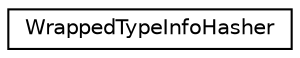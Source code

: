 digraph "Graphical Class Hierarchy"
{
  edge [fontname="Helvetica",fontsize="10",labelfontname="Helvetica",labelfontsize="10"];
  node [fontname="Helvetica",fontsize="10",shape=record];
  rankdir="LR";
  Node0 [label="WrappedTypeInfoHasher",height=0.2,width=0.4,color="black", fillcolor="white", style="filled",URL="$structaworx_1_1lib_1_1lang_1_1detail_1_1WrappedTypeInfoHasher.html"];
}
